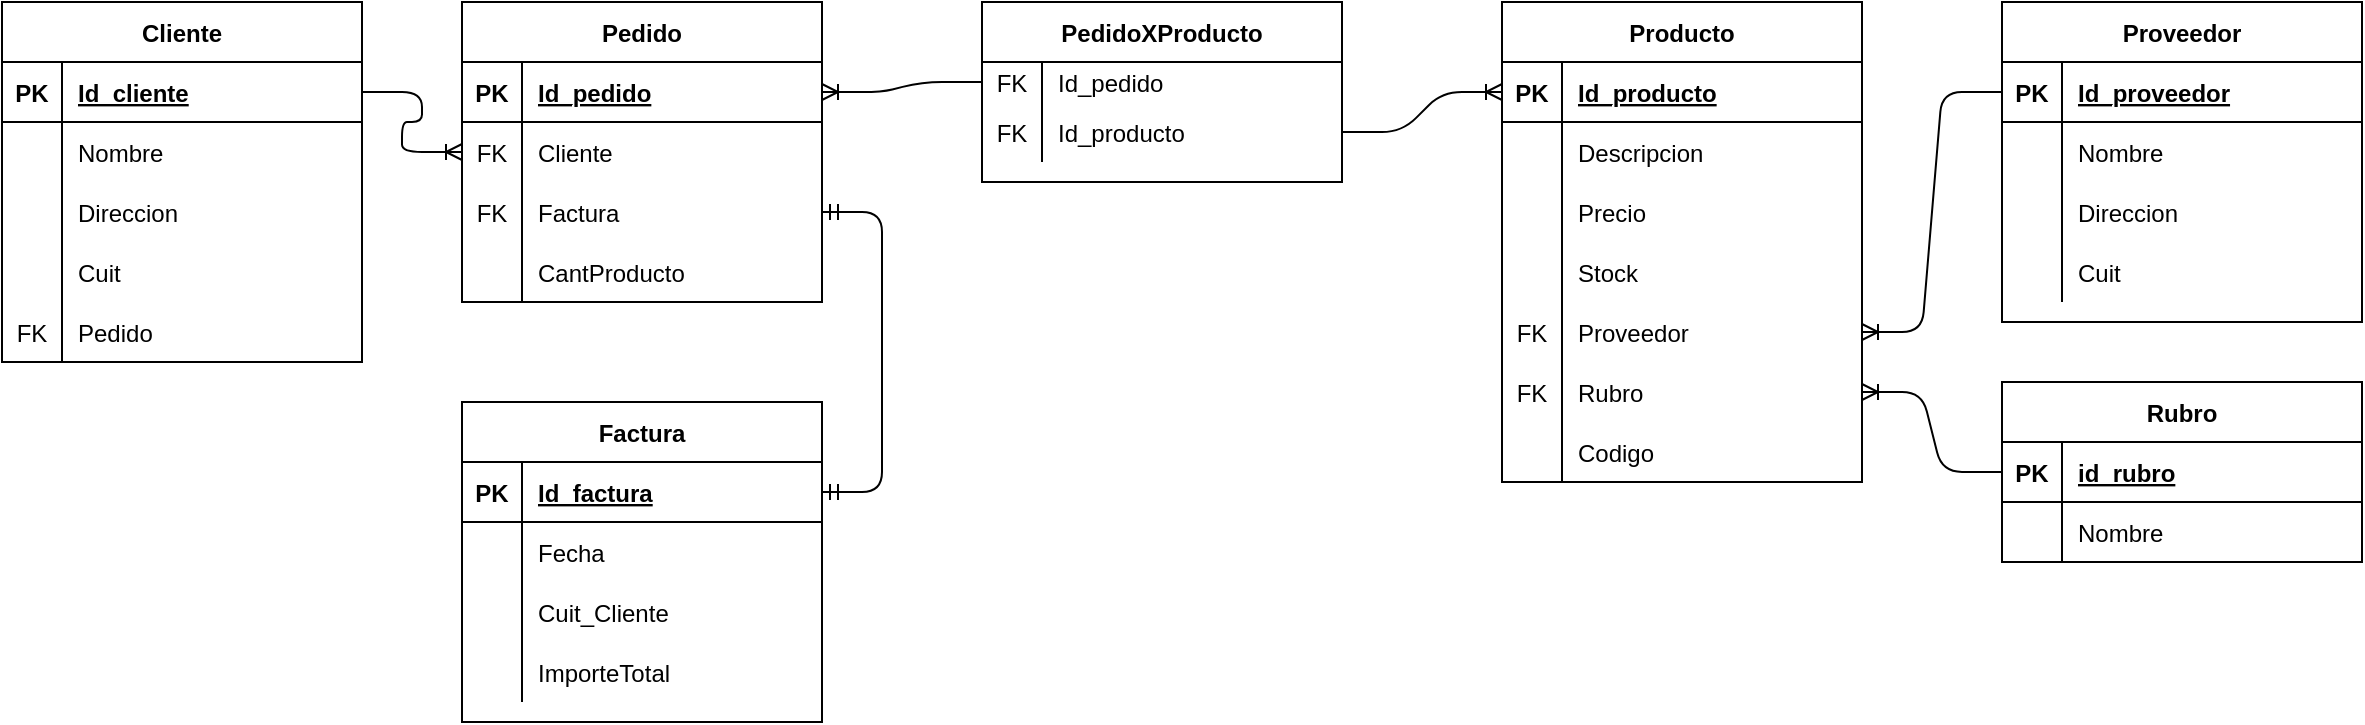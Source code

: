 <mxfile version="14.6.3" type="device"><diagram id="G_0wq0f7GGfeFcTIn0rz" name="Page-1"><mxGraphModel dx="1126" dy="425" grid="1" gridSize="10" guides="1" tooltips="1" connect="1" arrows="1" fold="1" page="1" pageScale="1" pageWidth="827" pageHeight="1169" math="0" shadow="0"><root><mxCell id="0"/><mxCell id="1" parent="0"/><mxCell id="eQooBHkUzUNQiz4dupUM-1" value="Proveedor" style="shape=table;startSize=30;container=1;collapsible=1;childLayout=tableLayout;fixedRows=1;rowLines=0;fontStyle=1;align=center;resizeLast=1;" vertex="1" parent="1"><mxGeometry x="1120" y="10" width="180" height="160" as="geometry"/></mxCell><mxCell id="eQooBHkUzUNQiz4dupUM-2" value="" style="shape=partialRectangle;collapsible=0;dropTarget=0;pointerEvents=0;fillColor=none;top=0;left=0;bottom=1;right=0;points=[[0,0.5],[1,0.5]];portConstraint=eastwest;" vertex="1" parent="eQooBHkUzUNQiz4dupUM-1"><mxGeometry y="30" width="180" height="30" as="geometry"/></mxCell><mxCell id="eQooBHkUzUNQiz4dupUM-3" value="PK" style="shape=partialRectangle;connectable=0;fillColor=none;top=0;left=0;bottom=0;right=0;fontStyle=1;overflow=hidden;" vertex="1" parent="eQooBHkUzUNQiz4dupUM-2"><mxGeometry width="30" height="30" as="geometry"/></mxCell><mxCell id="eQooBHkUzUNQiz4dupUM-4" value="Id_proveedor" style="shape=partialRectangle;connectable=0;fillColor=none;top=0;left=0;bottom=0;right=0;align=left;spacingLeft=6;fontStyle=5;overflow=hidden;" vertex="1" parent="eQooBHkUzUNQiz4dupUM-2"><mxGeometry x="30" width="150" height="30" as="geometry"/></mxCell><mxCell id="eQooBHkUzUNQiz4dupUM-5" value="" style="shape=partialRectangle;collapsible=0;dropTarget=0;pointerEvents=0;fillColor=none;top=0;left=0;bottom=0;right=0;points=[[0,0.5],[1,0.5]];portConstraint=eastwest;" vertex="1" parent="eQooBHkUzUNQiz4dupUM-1"><mxGeometry y="60" width="180" height="30" as="geometry"/></mxCell><mxCell id="eQooBHkUzUNQiz4dupUM-6" value="" style="shape=partialRectangle;connectable=0;fillColor=none;top=0;left=0;bottom=0;right=0;editable=1;overflow=hidden;" vertex="1" parent="eQooBHkUzUNQiz4dupUM-5"><mxGeometry width="30" height="30" as="geometry"/></mxCell><mxCell id="eQooBHkUzUNQiz4dupUM-7" value="Nombre" style="shape=partialRectangle;connectable=0;fillColor=none;top=0;left=0;bottom=0;right=0;align=left;spacingLeft=6;overflow=hidden;" vertex="1" parent="eQooBHkUzUNQiz4dupUM-5"><mxGeometry x="30" width="150" height="30" as="geometry"/></mxCell><mxCell id="eQooBHkUzUNQiz4dupUM-8" value="" style="shape=partialRectangle;collapsible=0;dropTarget=0;pointerEvents=0;fillColor=none;top=0;left=0;bottom=0;right=0;points=[[0,0.5],[1,0.5]];portConstraint=eastwest;" vertex="1" parent="eQooBHkUzUNQiz4dupUM-1"><mxGeometry y="90" width="180" height="30" as="geometry"/></mxCell><mxCell id="eQooBHkUzUNQiz4dupUM-9" value="" style="shape=partialRectangle;connectable=0;fillColor=none;top=0;left=0;bottom=0;right=0;editable=1;overflow=hidden;" vertex="1" parent="eQooBHkUzUNQiz4dupUM-8"><mxGeometry width="30" height="30" as="geometry"/></mxCell><mxCell id="eQooBHkUzUNQiz4dupUM-10" value="Direccion" style="shape=partialRectangle;connectable=0;fillColor=none;top=0;left=0;bottom=0;right=0;align=left;spacingLeft=6;overflow=hidden;" vertex="1" parent="eQooBHkUzUNQiz4dupUM-8"><mxGeometry x="30" width="150" height="30" as="geometry"/></mxCell><mxCell id="eQooBHkUzUNQiz4dupUM-117" value="" style="shape=partialRectangle;collapsible=0;dropTarget=0;pointerEvents=0;fillColor=none;top=0;left=0;bottom=0;right=0;points=[[0,0.5],[1,0.5]];portConstraint=eastwest;" vertex="1" parent="eQooBHkUzUNQiz4dupUM-1"><mxGeometry y="120" width="180" height="30" as="geometry"/></mxCell><mxCell id="eQooBHkUzUNQiz4dupUM-118" value="" style="shape=partialRectangle;connectable=0;fillColor=none;top=0;left=0;bottom=0;right=0;editable=1;overflow=hidden;" vertex="1" parent="eQooBHkUzUNQiz4dupUM-117"><mxGeometry width="30" height="30" as="geometry"/></mxCell><mxCell id="eQooBHkUzUNQiz4dupUM-119" value="Cuit" style="shape=partialRectangle;connectable=0;fillColor=none;top=0;left=0;bottom=0;right=0;align=left;spacingLeft=6;overflow=hidden;" vertex="1" parent="eQooBHkUzUNQiz4dupUM-117"><mxGeometry x="30" width="150" height="30" as="geometry"/></mxCell><mxCell id="eQooBHkUzUNQiz4dupUM-14" value="Cliente" style="shape=table;startSize=30;container=1;collapsible=1;childLayout=tableLayout;fixedRows=1;rowLines=0;fontStyle=1;align=center;resizeLast=1;" vertex="1" parent="1"><mxGeometry x="120" y="10" width="180" height="180" as="geometry"/></mxCell><mxCell id="eQooBHkUzUNQiz4dupUM-15" value="" style="shape=partialRectangle;collapsible=0;dropTarget=0;pointerEvents=0;fillColor=none;top=0;left=0;bottom=1;right=0;points=[[0,0.5],[1,0.5]];portConstraint=eastwest;" vertex="1" parent="eQooBHkUzUNQiz4dupUM-14"><mxGeometry y="30" width="180" height="30" as="geometry"/></mxCell><mxCell id="eQooBHkUzUNQiz4dupUM-16" value="PK" style="shape=partialRectangle;connectable=0;fillColor=none;top=0;left=0;bottom=0;right=0;fontStyle=1;overflow=hidden;" vertex="1" parent="eQooBHkUzUNQiz4dupUM-15"><mxGeometry width="30" height="30" as="geometry"/></mxCell><mxCell id="eQooBHkUzUNQiz4dupUM-17" value="Id_cliente" style="shape=partialRectangle;connectable=0;fillColor=none;top=0;left=0;bottom=0;right=0;align=left;spacingLeft=6;fontStyle=5;overflow=hidden;" vertex="1" parent="eQooBHkUzUNQiz4dupUM-15"><mxGeometry x="30" width="150" height="30" as="geometry"/></mxCell><mxCell id="eQooBHkUzUNQiz4dupUM-18" value="" style="shape=partialRectangle;collapsible=0;dropTarget=0;pointerEvents=0;fillColor=none;top=0;left=0;bottom=0;right=0;points=[[0,0.5],[1,0.5]];portConstraint=eastwest;" vertex="1" parent="eQooBHkUzUNQiz4dupUM-14"><mxGeometry y="60" width="180" height="30" as="geometry"/></mxCell><mxCell id="eQooBHkUzUNQiz4dupUM-19" value="" style="shape=partialRectangle;connectable=0;fillColor=none;top=0;left=0;bottom=0;right=0;editable=1;overflow=hidden;" vertex="1" parent="eQooBHkUzUNQiz4dupUM-18"><mxGeometry width="30" height="30" as="geometry"/></mxCell><mxCell id="eQooBHkUzUNQiz4dupUM-20" value="Nombre" style="shape=partialRectangle;connectable=0;fillColor=none;top=0;left=0;bottom=0;right=0;align=left;spacingLeft=6;overflow=hidden;" vertex="1" parent="eQooBHkUzUNQiz4dupUM-18"><mxGeometry x="30" width="150" height="30" as="geometry"/></mxCell><mxCell id="eQooBHkUzUNQiz4dupUM-21" value="" style="shape=partialRectangle;collapsible=0;dropTarget=0;pointerEvents=0;fillColor=none;top=0;left=0;bottom=0;right=0;points=[[0,0.5],[1,0.5]];portConstraint=eastwest;" vertex="1" parent="eQooBHkUzUNQiz4dupUM-14"><mxGeometry y="90" width="180" height="30" as="geometry"/></mxCell><mxCell id="eQooBHkUzUNQiz4dupUM-22" value="" style="shape=partialRectangle;connectable=0;fillColor=none;top=0;left=0;bottom=0;right=0;editable=1;overflow=hidden;" vertex="1" parent="eQooBHkUzUNQiz4dupUM-21"><mxGeometry width="30" height="30" as="geometry"/></mxCell><mxCell id="eQooBHkUzUNQiz4dupUM-23" value="Direccion" style="shape=partialRectangle;connectable=0;fillColor=none;top=0;left=0;bottom=0;right=0;align=left;spacingLeft=6;overflow=hidden;" vertex="1" parent="eQooBHkUzUNQiz4dupUM-21"><mxGeometry x="30" width="150" height="30" as="geometry"/></mxCell><mxCell id="eQooBHkUzUNQiz4dupUM-120" value="" style="shape=partialRectangle;collapsible=0;dropTarget=0;pointerEvents=0;fillColor=none;top=0;left=0;bottom=0;right=0;points=[[0,0.5],[1,0.5]];portConstraint=eastwest;" vertex="1" parent="eQooBHkUzUNQiz4dupUM-14"><mxGeometry y="120" width="180" height="30" as="geometry"/></mxCell><mxCell id="eQooBHkUzUNQiz4dupUM-121" value="" style="shape=partialRectangle;connectable=0;fillColor=none;top=0;left=0;bottom=0;right=0;editable=1;overflow=hidden;" vertex="1" parent="eQooBHkUzUNQiz4dupUM-120"><mxGeometry width="30" height="30" as="geometry"/></mxCell><mxCell id="eQooBHkUzUNQiz4dupUM-122" value="Cuit" style="shape=partialRectangle;connectable=0;fillColor=none;top=0;left=0;bottom=0;right=0;align=left;spacingLeft=6;overflow=hidden;" vertex="1" parent="eQooBHkUzUNQiz4dupUM-120"><mxGeometry x="30" width="150" height="30" as="geometry"/></mxCell><mxCell id="eQooBHkUzUNQiz4dupUM-170" value="" style="shape=partialRectangle;collapsible=0;dropTarget=0;pointerEvents=0;fillColor=none;top=0;left=0;bottom=0;right=0;points=[[0,0.5],[1,0.5]];portConstraint=eastwest;" vertex="1" parent="eQooBHkUzUNQiz4dupUM-14"><mxGeometry y="150" width="180" height="30" as="geometry"/></mxCell><mxCell id="eQooBHkUzUNQiz4dupUM-171" value="FK" style="shape=partialRectangle;connectable=0;fillColor=none;top=0;left=0;bottom=0;right=0;editable=1;overflow=hidden;" vertex="1" parent="eQooBHkUzUNQiz4dupUM-170"><mxGeometry width="30" height="30" as="geometry"/></mxCell><mxCell id="eQooBHkUzUNQiz4dupUM-172" value="Pedido" style="shape=partialRectangle;connectable=0;fillColor=none;top=0;left=0;bottom=0;right=0;align=left;spacingLeft=6;overflow=hidden;" vertex="1" parent="eQooBHkUzUNQiz4dupUM-170"><mxGeometry x="30" width="150" height="30" as="geometry"/></mxCell><mxCell id="eQooBHkUzUNQiz4dupUM-27" value="Producto" style="shape=table;startSize=30;container=1;collapsible=1;childLayout=tableLayout;fixedRows=1;rowLines=0;fontStyle=1;align=center;resizeLast=1;" vertex="1" parent="1"><mxGeometry x="870" y="10" width="180" height="240" as="geometry"/></mxCell><mxCell id="eQooBHkUzUNQiz4dupUM-28" value="" style="shape=partialRectangle;collapsible=0;dropTarget=0;pointerEvents=0;fillColor=none;top=0;left=0;bottom=1;right=0;points=[[0,0.5],[1,0.5]];portConstraint=eastwest;" vertex="1" parent="eQooBHkUzUNQiz4dupUM-27"><mxGeometry y="30" width="180" height="30" as="geometry"/></mxCell><mxCell id="eQooBHkUzUNQiz4dupUM-29" value="PK" style="shape=partialRectangle;connectable=0;fillColor=none;top=0;left=0;bottom=0;right=0;fontStyle=1;overflow=hidden;" vertex="1" parent="eQooBHkUzUNQiz4dupUM-28"><mxGeometry width="30" height="30" as="geometry"/></mxCell><mxCell id="eQooBHkUzUNQiz4dupUM-30" value="Id_producto" style="shape=partialRectangle;connectable=0;fillColor=none;top=0;left=0;bottom=0;right=0;align=left;spacingLeft=6;fontStyle=5;overflow=hidden;" vertex="1" parent="eQooBHkUzUNQiz4dupUM-28"><mxGeometry x="30" width="150" height="30" as="geometry"/></mxCell><mxCell id="eQooBHkUzUNQiz4dupUM-31" value="" style="shape=partialRectangle;collapsible=0;dropTarget=0;pointerEvents=0;fillColor=none;top=0;left=0;bottom=0;right=0;points=[[0,0.5],[1,0.5]];portConstraint=eastwest;" vertex="1" parent="eQooBHkUzUNQiz4dupUM-27"><mxGeometry y="60" width="180" height="30" as="geometry"/></mxCell><mxCell id="eQooBHkUzUNQiz4dupUM-32" value="" style="shape=partialRectangle;connectable=0;fillColor=none;top=0;left=0;bottom=0;right=0;editable=1;overflow=hidden;" vertex="1" parent="eQooBHkUzUNQiz4dupUM-31"><mxGeometry width="30" height="30" as="geometry"/></mxCell><mxCell id="eQooBHkUzUNQiz4dupUM-33" value="Descripcion" style="shape=partialRectangle;connectable=0;fillColor=none;top=0;left=0;bottom=0;right=0;align=left;spacingLeft=6;overflow=hidden;" vertex="1" parent="eQooBHkUzUNQiz4dupUM-31"><mxGeometry x="30" width="150" height="30" as="geometry"/></mxCell><mxCell id="eQooBHkUzUNQiz4dupUM-34" value="" style="shape=partialRectangle;collapsible=0;dropTarget=0;pointerEvents=0;fillColor=none;top=0;left=0;bottom=0;right=0;points=[[0,0.5],[1,0.5]];portConstraint=eastwest;" vertex="1" parent="eQooBHkUzUNQiz4dupUM-27"><mxGeometry y="90" width="180" height="30" as="geometry"/></mxCell><mxCell id="eQooBHkUzUNQiz4dupUM-35" value="" style="shape=partialRectangle;connectable=0;fillColor=none;top=0;left=0;bottom=0;right=0;editable=1;overflow=hidden;" vertex="1" parent="eQooBHkUzUNQiz4dupUM-34"><mxGeometry width="30" height="30" as="geometry"/></mxCell><mxCell id="eQooBHkUzUNQiz4dupUM-36" value="Precio" style="shape=partialRectangle;connectable=0;fillColor=none;top=0;left=0;bottom=0;right=0;align=left;spacingLeft=6;overflow=hidden;" vertex="1" parent="eQooBHkUzUNQiz4dupUM-34"><mxGeometry x="30" width="150" height="30" as="geometry"/></mxCell><mxCell id="eQooBHkUzUNQiz4dupUM-49" value="" style="shape=partialRectangle;collapsible=0;dropTarget=0;pointerEvents=0;fillColor=none;top=0;left=0;bottom=0;right=0;points=[[0,0.5],[1,0.5]];portConstraint=eastwest;" vertex="1" parent="eQooBHkUzUNQiz4dupUM-27"><mxGeometry y="120" width="180" height="30" as="geometry"/></mxCell><mxCell id="eQooBHkUzUNQiz4dupUM-50" value="" style="shape=partialRectangle;connectable=0;fillColor=none;top=0;left=0;bottom=0;right=0;editable=1;overflow=hidden;" vertex="1" parent="eQooBHkUzUNQiz4dupUM-49"><mxGeometry width="30" height="30" as="geometry"/></mxCell><mxCell id="eQooBHkUzUNQiz4dupUM-51" value="Stock" style="shape=partialRectangle;connectable=0;fillColor=none;top=0;left=0;bottom=0;right=0;align=left;spacingLeft=6;overflow=hidden;" vertex="1" parent="eQooBHkUzUNQiz4dupUM-49"><mxGeometry x="30" width="150" height="30" as="geometry"/></mxCell><mxCell id="eQooBHkUzUNQiz4dupUM-153" value="" style="shape=partialRectangle;collapsible=0;dropTarget=0;pointerEvents=0;fillColor=none;top=0;left=0;bottom=0;right=0;points=[[0,0.5],[1,0.5]];portConstraint=eastwest;" vertex="1" parent="eQooBHkUzUNQiz4dupUM-27"><mxGeometry y="150" width="180" height="30" as="geometry"/></mxCell><mxCell id="eQooBHkUzUNQiz4dupUM-154" value="FK" style="shape=partialRectangle;connectable=0;fillColor=none;top=0;left=0;bottom=0;right=0;editable=1;overflow=hidden;" vertex="1" parent="eQooBHkUzUNQiz4dupUM-153"><mxGeometry width="30" height="30" as="geometry"/></mxCell><mxCell id="eQooBHkUzUNQiz4dupUM-155" value="Proveedor" style="shape=partialRectangle;connectable=0;fillColor=none;top=0;left=0;bottom=0;right=0;align=left;spacingLeft=6;overflow=hidden;" vertex="1" parent="eQooBHkUzUNQiz4dupUM-153"><mxGeometry x="30" width="150" height="30" as="geometry"/></mxCell><mxCell id="eQooBHkUzUNQiz4dupUM-129" value="" style="shape=partialRectangle;collapsible=0;dropTarget=0;pointerEvents=0;fillColor=none;top=0;left=0;bottom=0;right=0;points=[[0,0.5],[1,0.5]];portConstraint=eastwest;" vertex="1" parent="eQooBHkUzUNQiz4dupUM-27"><mxGeometry y="180" width="180" height="30" as="geometry"/></mxCell><mxCell id="eQooBHkUzUNQiz4dupUM-130" value="FK" style="shape=partialRectangle;connectable=0;fillColor=none;top=0;left=0;bottom=0;right=0;editable=1;overflow=hidden;" vertex="1" parent="eQooBHkUzUNQiz4dupUM-129"><mxGeometry width="30" height="30" as="geometry"/></mxCell><mxCell id="eQooBHkUzUNQiz4dupUM-131" value="Rubro" style="shape=partialRectangle;connectable=0;fillColor=none;top=0;left=0;bottom=0;right=0;align=left;spacingLeft=6;overflow=hidden;" vertex="1" parent="eQooBHkUzUNQiz4dupUM-129"><mxGeometry x="30" width="150" height="30" as="geometry"/></mxCell><mxCell id="eQooBHkUzUNQiz4dupUM-123" value="" style="shape=partialRectangle;collapsible=0;dropTarget=0;pointerEvents=0;fillColor=none;top=0;left=0;bottom=0;right=0;points=[[0,0.5],[1,0.5]];portConstraint=eastwest;" vertex="1" parent="eQooBHkUzUNQiz4dupUM-27"><mxGeometry y="210" width="180" height="30" as="geometry"/></mxCell><mxCell id="eQooBHkUzUNQiz4dupUM-124" value="" style="shape=partialRectangle;connectable=0;fillColor=none;top=0;left=0;bottom=0;right=0;editable=1;overflow=hidden;" vertex="1" parent="eQooBHkUzUNQiz4dupUM-123"><mxGeometry width="30" height="30" as="geometry"/></mxCell><mxCell id="eQooBHkUzUNQiz4dupUM-125" value="Codigo" style="shape=partialRectangle;connectable=0;fillColor=none;top=0;left=0;bottom=0;right=0;align=left;spacingLeft=6;overflow=hidden;" vertex="1" parent="eQooBHkUzUNQiz4dupUM-123"><mxGeometry x="30" width="150" height="30" as="geometry"/></mxCell><mxCell id="eQooBHkUzUNQiz4dupUM-78" value="Rubro" style="shape=table;startSize=30;container=1;collapsible=1;childLayout=tableLayout;fixedRows=1;rowLines=0;fontStyle=1;align=center;resizeLast=1;" vertex="1" parent="1"><mxGeometry x="1120" y="200" width="180" height="90" as="geometry"/></mxCell><mxCell id="eQooBHkUzUNQiz4dupUM-79" value="" style="shape=partialRectangle;collapsible=0;dropTarget=0;pointerEvents=0;fillColor=none;top=0;left=0;bottom=1;right=0;points=[[0,0.5],[1,0.5]];portConstraint=eastwest;" vertex="1" parent="eQooBHkUzUNQiz4dupUM-78"><mxGeometry y="30" width="180" height="30" as="geometry"/></mxCell><mxCell id="eQooBHkUzUNQiz4dupUM-80" value="PK" style="shape=partialRectangle;connectable=0;fillColor=none;top=0;left=0;bottom=0;right=0;fontStyle=1;overflow=hidden;" vertex="1" parent="eQooBHkUzUNQiz4dupUM-79"><mxGeometry width="30" height="30" as="geometry"/></mxCell><mxCell id="eQooBHkUzUNQiz4dupUM-81" value="id_rubro" style="shape=partialRectangle;connectable=0;fillColor=none;top=0;left=0;bottom=0;right=0;align=left;spacingLeft=6;fontStyle=5;overflow=hidden;" vertex="1" parent="eQooBHkUzUNQiz4dupUM-79"><mxGeometry x="30" width="150" height="30" as="geometry"/></mxCell><mxCell id="eQooBHkUzUNQiz4dupUM-82" value="" style="shape=partialRectangle;collapsible=0;dropTarget=0;pointerEvents=0;fillColor=none;top=0;left=0;bottom=0;right=0;points=[[0,0.5],[1,0.5]];portConstraint=eastwest;" vertex="1" parent="eQooBHkUzUNQiz4dupUM-78"><mxGeometry y="60" width="180" height="30" as="geometry"/></mxCell><mxCell id="eQooBHkUzUNQiz4dupUM-83" value="" style="shape=partialRectangle;connectable=0;fillColor=none;top=0;left=0;bottom=0;right=0;editable=1;overflow=hidden;" vertex="1" parent="eQooBHkUzUNQiz4dupUM-82"><mxGeometry width="30" height="30" as="geometry"/></mxCell><mxCell id="eQooBHkUzUNQiz4dupUM-84" value="Nombre" style="shape=partialRectangle;connectable=0;fillColor=none;top=0;left=0;bottom=0;right=0;align=left;spacingLeft=6;overflow=hidden;" vertex="1" parent="eQooBHkUzUNQiz4dupUM-82"><mxGeometry x="30" width="150" height="30" as="geometry"/></mxCell><mxCell id="eQooBHkUzUNQiz4dupUM-104" value="Factura" style="shape=table;startSize=30;container=1;collapsible=1;childLayout=tableLayout;fixedRows=1;rowLines=0;fontStyle=1;align=center;resizeLast=1;" vertex="1" parent="1"><mxGeometry x="350" y="210" width="180" height="160" as="geometry"/></mxCell><mxCell id="eQooBHkUzUNQiz4dupUM-105" value="" style="shape=partialRectangle;collapsible=0;dropTarget=0;pointerEvents=0;fillColor=none;top=0;left=0;bottom=1;right=0;points=[[0,0.5],[1,0.5]];portConstraint=eastwest;" vertex="1" parent="eQooBHkUzUNQiz4dupUM-104"><mxGeometry y="30" width="180" height="30" as="geometry"/></mxCell><mxCell id="eQooBHkUzUNQiz4dupUM-106" value="PK" style="shape=partialRectangle;connectable=0;fillColor=none;top=0;left=0;bottom=0;right=0;fontStyle=1;overflow=hidden;" vertex="1" parent="eQooBHkUzUNQiz4dupUM-105"><mxGeometry width="30" height="30" as="geometry"/></mxCell><mxCell id="eQooBHkUzUNQiz4dupUM-107" value="Id_factura" style="shape=partialRectangle;connectable=0;fillColor=none;top=0;left=0;bottom=0;right=0;align=left;spacingLeft=6;fontStyle=5;overflow=hidden;" vertex="1" parent="eQooBHkUzUNQiz4dupUM-105"><mxGeometry x="30" width="150" height="30" as="geometry"/></mxCell><mxCell id="eQooBHkUzUNQiz4dupUM-108" value="" style="shape=partialRectangle;collapsible=0;dropTarget=0;pointerEvents=0;fillColor=none;top=0;left=0;bottom=0;right=0;points=[[0,0.5],[1,0.5]];portConstraint=eastwest;" vertex="1" parent="eQooBHkUzUNQiz4dupUM-104"><mxGeometry y="60" width="180" height="30" as="geometry"/></mxCell><mxCell id="eQooBHkUzUNQiz4dupUM-109" value="" style="shape=partialRectangle;connectable=0;fillColor=none;top=0;left=0;bottom=0;right=0;editable=1;overflow=hidden;" vertex="1" parent="eQooBHkUzUNQiz4dupUM-108"><mxGeometry width="30" height="30" as="geometry"/></mxCell><mxCell id="eQooBHkUzUNQiz4dupUM-110" value="Fecha" style="shape=partialRectangle;connectable=0;fillColor=none;top=0;left=0;bottom=0;right=0;align=left;spacingLeft=6;overflow=hidden;" vertex="1" parent="eQooBHkUzUNQiz4dupUM-108"><mxGeometry x="30" width="150" height="30" as="geometry"/></mxCell><mxCell id="eQooBHkUzUNQiz4dupUM-111" value="" style="shape=partialRectangle;collapsible=0;dropTarget=0;pointerEvents=0;fillColor=none;top=0;left=0;bottom=0;right=0;points=[[0,0.5],[1,0.5]];portConstraint=eastwest;" vertex="1" parent="eQooBHkUzUNQiz4dupUM-104"><mxGeometry y="90" width="180" height="30" as="geometry"/></mxCell><mxCell id="eQooBHkUzUNQiz4dupUM-112" value="" style="shape=partialRectangle;connectable=0;fillColor=none;top=0;left=0;bottom=0;right=0;editable=1;overflow=hidden;" vertex="1" parent="eQooBHkUzUNQiz4dupUM-111"><mxGeometry width="30" height="30" as="geometry"/></mxCell><mxCell id="eQooBHkUzUNQiz4dupUM-113" value="Cuit_Cliente" style="shape=partialRectangle;connectable=0;fillColor=none;top=0;left=0;bottom=0;right=0;align=left;spacingLeft=6;overflow=hidden;" vertex="1" parent="eQooBHkUzUNQiz4dupUM-111"><mxGeometry x="30" width="150" height="30" as="geometry"/></mxCell><mxCell id="eQooBHkUzUNQiz4dupUM-195" value="" style="shape=partialRectangle;collapsible=0;dropTarget=0;pointerEvents=0;fillColor=none;top=0;left=0;bottom=0;right=0;points=[[0,0.5],[1,0.5]];portConstraint=eastwest;" vertex="1" parent="eQooBHkUzUNQiz4dupUM-104"><mxGeometry y="120" width="180" height="30" as="geometry"/></mxCell><mxCell id="eQooBHkUzUNQiz4dupUM-196" value="" style="shape=partialRectangle;connectable=0;fillColor=none;top=0;left=0;bottom=0;right=0;editable=1;overflow=hidden;" vertex="1" parent="eQooBHkUzUNQiz4dupUM-195"><mxGeometry width="30" height="30" as="geometry"/></mxCell><mxCell id="eQooBHkUzUNQiz4dupUM-197" value="ImporteTotal" style="shape=partialRectangle;connectable=0;fillColor=none;top=0;left=0;bottom=0;right=0;align=left;spacingLeft=6;overflow=hidden;" vertex="1" parent="eQooBHkUzUNQiz4dupUM-195"><mxGeometry x="30" width="150" height="30" as="geometry"/></mxCell><mxCell id="eQooBHkUzUNQiz4dupUM-136" value="" style="edgeStyle=entityRelationEdgeStyle;fontSize=12;html=1;endArrow=ERoneToMany;exitX=0;exitY=0.5;exitDx=0;exitDy=0;entryX=1;entryY=0.5;entryDx=0;entryDy=0;" edge="1" parent="1" source="eQooBHkUzUNQiz4dupUM-79" target="eQooBHkUzUNQiz4dupUM-129"><mxGeometry width="100" height="100" relative="1" as="geometry"><mxPoint x="420" y="470" as="sourcePoint"/><mxPoint x="520" y="370" as="targetPoint"/></mxGeometry></mxCell><mxCell id="eQooBHkUzUNQiz4dupUM-140" value="Pedido" style="shape=table;startSize=30;container=1;collapsible=1;childLayout=tableLayout;fixedRows=1;rowLines=0;fontStyle=1;align=center;resizeLast=1;" vertex="1" parent="1"><mxGeometry x="350" y="10" width="180" height="150" as="geometry"/></mxCell><mxCell id="eQooBHkUzUNQiz4dupUM-141" value="" style="shape=partialRectangle;collapsible=0;dropTarget=0;pointerEvents=0;fillColor=none;top=0;left=0;bottom=1;right=0;points=[[0,0.5],[1,0.5]];portConstraint=eastwest;" vertex="1" parent="eQooBHkUzUNQiz4dupUM-140"><mxGeometry y="30" width="180" height="30" as="geometry"/></mxCell><mxCell id="eQooBHkUzUNQiz4dupUM-142" value="PK" style="shape=partialRectangle;connectable=0;fillColor=none;top=0;left=0;bottom=0;right=0;fontStyle=1;overflow=hidden;" vertex="1" parent="eQooBHkUzUNQiz4dupUM-141"><mxGeometry width="30" height="30" as="geometry"/></mxCell><mxCell id="eQooBHkUzUNQiz4dupUM-143" value="Id_pedido" style="shape=partialRectangle;connectable=0;fillColor=none;top=0;left=0;bottom=0;right=0;align=left;spacingLeft=6;fontStyle=5;overflow=hidden;" vertex="1" parent="eQooBHkUzUNQiz4dupUM-141"><mxGeometry x="30" width="150" height="30" as="geometry"/></mxCell><mxCell id="eQooBHkUzUNQiz4dupUM-147" value="" style="shape=partialRectangle;collapsible=0;dropTarget=0;pointerEvents=0;fillColor=none;top=0;left=0;bottom=0;right=0;points=[[0,0.5],[1,0.5]];portConstraint=eastwest;" vertex="1" parent="eQooBHkUzUNQiz4dupUM-140"><mxGeometry y="60" width="180" height="30" as="geometry"/></mxCell><mxCell id="eQooBHkUzUNQiz4dupUM-148" value="FK" style="shape=partialRectangle;connectable=0;fillColor=none;top=0;left=0;bottom=0;right=0;editable=1;overflow=hidden;" vertex="1" parent="eQooBHkUzUNQiz4dupUM-147"><mxGeometry width="30" height="30" as="geometry"/></mxCell><mxCell id="eQooBHkUzUNQiz4dupUM-149" value="Cliente" style="shape=partialRectangle;connectable=0;fillColor=none;top=0;left=0;bottom=0;right=0;align=left;spacingLeft=6;overflow=hidden;" vertex="1" parent="eQooBHkUzUNQiz4dupUM-147"><mxGeometry x="30" width="150" height="30" as="geometry"/></mxCell><mxCell id="eQooBHkUzUNQiz4dupUM-150" value="" style="shape=partialRectangle;collapsible=0;dropTarget=0;pointerEvents=0;fillColor=none;top=0;left=0;bottom=0;right=0;points=[[0,0.5],[1,0.5]];portConstraint=eastwest;" vertex="1" parent="eQooBHkUzUNQiz4dupUM-140"><mxGeometry y="90" width="180" height="30" as="geometry"/></mxCell><mxCell id="eQooBHkUzUNQiz4dupUM-151" value="FK" style="shape=partialRectangle;connectable=0;fillColor=none;top=0;left=0;bottom=0;right=0;editable=1;overflow=hidden;" vertex="1" parent="eQooBHkUzUNQiz4dupUM-150"><mxGeometry width="30" height="30" as="geometry"/></mxCell><mxCell id="eQooBHkUzUNQiz4dupUM-152" value="Factura" style="shape=partialRectangle;connectable=0;fillColor=none;top=0;left=0;bottom=0;right=0;align=left;spacingLeft=6;overflow=hidden;" vertex="1" parent="eQooBHkUzUNQiz4dupUM-150"><mxGeometry x="30" width="150" height="30" as="geometry"/></mxCell><mxCell id="eQooBHkUzUNQiz4dupUM-144" value="" style="shape=partialRectangle;collapsible=0;dropTarget=0;pointerEvents=0;fillColor=none;top=0;left=0;bottom=0;right=0;points=[[0,0.5],[1,0.5]];portConstraint=eastwest;" vertex="1" parent="eQooBHkUzUNQiz4dupUM-140"><mxGeometry y="120" width="180" height="30" as="geometry"/></mxCell><mxCell id="eQooBHkUzUNQiz4dupUM-145" value="" style="shape=partialRectangle;connectable=0;fillColor=none;top=0;left=0;bottom=0;right=0;editable=1;overflow=hidden;" vertex="1" parent="eQooBHkUzUNQiz4dupUM-144"><mxGeometry width="30" height="30" as="geometry"/></mxCell><mxCell id="eQooBHkUzUNQiz4dupUM-146" value="CantProducto" style="shape=partialRectangle;connectable=0;fillColor=none;top=0;left=0;bottom=0;right=0;align=left;spacingLeft=6;overflow=hidden;" vertex="1" parent="eQooBHkUzUNQiz4dupUM-144"><mxGeometry x="30" width="150" height="30" as="geometry"/></mxCell><mxCell id="eQooBHkUzUNQiz4dupUM-156" value="" style="edgeStyle=entityRelationEdgeStyle;fontSize=12;html=1;endArrow=ERoneToMany;exitX=0;exitY=0.5;exitDx=0;exitDy=0;entryX=1;entryY=0.5;entryDx=0;entryDy=0;" edge="1" parent="1" source="eQooBHkUzUNQiz4dupUM-2" target="eQooBHkUzUNQiz4dupUM-153"><mxGeometry width="100" height="100" relative="1" as="geometry"><mxPoint x="620" y="230" as="sourcePoint"/><mxPoint x="420" y="340" as="targetPoint"/></mxGeometry></mxCell><mxCell id="eQooBHkUzUNQiz4dupUM-174" value="" style="edgeStyle=entityRelationEdgeStyle;fontSize=12;html=1;endArrow=ERoneToMany;entryX=0;entryY=0.5;entryDx=0;entryDy=0;exitX=1;exitY=0.5;exitDx=0;exitDy=0;" edge="1" parent="1" source="eQooBHkUzUNQiz4dupUM-15" target="eQooBHkUzUNQiz4dupUM-147"><mxGeometry width="100" height="100" relative="1" as="geometry"><mxPoint x="560" y="85" as="sourcePoint"/><mxPoint x="720" y="170" as="targetPoint"/></mxGeometry></mxCell><mxCell id="eQooBHkUzUNQiz4dupUM-175" value="" style="edgeStyle=entityRelationEdgeStyle;fontSize=12;html=1;endArrow=ERoneToMany;entryX=0;entryY=0.5;entryDx=0;entryDy=0;exitX=1;exitY=0.5;exitDx=0;exitDy=0;" edge="1" parent="1" source="eQooBHkUzUNQiz4dupUM-183" target="eQooBHkUzUNQiz4dupUM-28"><mxGeometry width="100" height="100" relative="1" as="geometry"><mxPoint x="750" y="55" as="sourcePoint"/><mxPoint x="1050" y="70" as="targetPoint"/></mxGeometry></mxCell><mxCell id="eQooBHkUzUNQiz4dupUM-176" value="PedidoXProducto" style="shape=table;startSize=30;container=1;collapsible=1;childLayout=tableLayout;fixedRows=1;rowLines=0;fontStyle=1;align=center;resizeLast=1;" vertex="1" parent="1"><mxGeometry x="610" y="10" width="180" height="90" as="geometry"/></mxCell><mxCell id="eQooBHkUzUNQiz4dupUM-180" value="" style="shape=partialRectangle;collapsible=0;dropTarget=0;pointerEvents=0;fillColor=none;top=0;left=0;bottom=0;right=0;points=[[0,0.5],[1,0.5]];portConstraint=eastwest;" vertex="1" parent="eQooBHkUzUNQiz4dupUM-176"><mxGeometry y="30" width="180" height="20" as="geometry"/></mxCell><mxCell id="eQooBHkUzUNQiz4dupUM-181" value="FK" style="shape=partialRectangle;connectable=0;fillColor=none;top=0;left=0;bottom=0;right=0;editable=1;overflow=hidden;" vertex="1" parent="eQooBHkUzUNQiz4dupUM-180"><mxGeometry width="30" height="20" as="geometry"/></mxCell><mxCell id="eQooBHkUzUNQiz4dupUM-182" value="Id_pedido" style="shape=partialRectangle;connectable=0;fillColor=none;top=0;left=0;bottom=0;right=0;align=left;spacingLeft=6;overflow=hidden;" vertex="1" parent="eQooBHkUzUNQiz4dupUM-180"><mxGeometry x="30" width="150" height="20" as="geometry"/></mxCell><mxCell id="eQooBHkUzUNQiz4dupUM-183" value="" style="shape=partialRectangle;collapsible=0;dropTarget=0;pointerEvents=0;fillColor=none;top=0;left=0;bottom=0;right=0;points=[[0,0.5],[1,0.5]];portConstraint=eastwest;" vertex="1" parent="eQooBHkUzUNQiz4dupUM-176"><mxGeometry y="50" width="180" height="30" as="geometry"/></mxCell><mxCell id="eQooBHkUzUNQiz4dupUM-184" value="FK" style="shape=partialRectangle;connectable=0;fillColor=none;top=0;left=0;bottom=0;right=0;editable=1;overflow=hidden;" vertex="1" parent="eQooBHkUzUNQiz4dupUM-183"><mxGeometry width="30" height="30" as="geometry"/></mxCell><mxCell id="eQooBHkUzUNQiz4dupUM-185" value="Id_producto" style="shape=partialRectangle;connectable=0;fillColor=none;top=0;left=0;bottom=0;right=0;align=left;spacingLeft=6;overflow=hidden;" vertex="1" parent="eQooBHkUzUNQiz4dupUM-183"><mxGeometry x="30" width="150" height="30" as="geometry"/></mxCell><mxCell id="eQooBHkUzUNQiz4dupUM-190" value="" style="edgeStyle=entityRelationEdgeStyle;fontSize=12;html=1;endArrow=ERoneToMany;entryX=1;entryY=0.5;entryDx=0;entryDy=0;exitX=0;exitY=0.5;exitDx=0;exitDy=0;" edge="1" parent="1" source="eQooBHkUzUNQiz4dupUM-180" target="eQooBHkUzUNQiz4dupUM-141"><mxGeometry width="100" height="100" relative="1" as="geometry"><mxPoint x="560" y="80" as="sourcePoint"/><mxPoint x="640" y="170" as="targetPoint"/></mxGeometry></mxCell><mxCell id="eQooBHkUzUNQiz4dupUM-191" value="" style="edgeStyle=entityRelationEdgeStyle;fontSize=12;html=1;endArrow=ERmandOne;startArrow=ERmandOne;entryX=1;entryY=0.5;entryDx=0;entryDy=0;" edge="1" parent="1" source="eQooBHkUzUNQiz4dupUM-105" target="eQooBHkUzUNQiz4dupUM-150"><mxGeometry width="100" height="100" relative="1" as="geometry"><mxPoint x="560" y="270" as="sourcePoint"/><mxPoint x="660" y="170" as="targetPoint"/></mxGeometry></mxCell></root></mxGraphModel></diagram></mxfile>